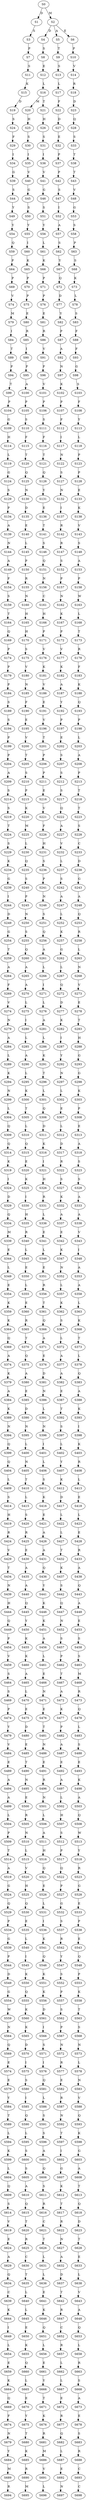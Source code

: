strict digraph  {
	S0 -> S1 [ label = D ];
	S0 -> S2 [ label = M ];
	S1 -> S3 [ label = S ];
	S2 -> S4 [ label = D ];
	S2 -> S5 [ label = A ];
	S2 -> S6 [ label = E ];
	S3 -> S7 [ label = P ];
	S4 -> S8 [ label = S ];
	S5 -> S9 [ label = T ];
	S6 -> S10 [ label = P ];
	S7 -> S11 [ label = S ];
	S8 -> S12 [ label = E ];
	S9 -> S13 [ label = S ];
	S10 -> S14 [ label = V ];
	S11 -> S15 [ label = K ];
	S12 -> S16 [ label = L ];
	S13 -> S17 [ label = L ];
	S14 -> S18 [ label = R ];
	S15 -> S19 [ label = D ];
	S16 -> S20 [ label = M ];
	S16 -> S21 [ label = T ];
	S17 -> S22 [ label = F ];
	S18 -> S23 [ label = D ];
	S19 -> S24 [ label = S ];
	S20 -> S25 [ label = H ];
	S21 -> S26 [ label = H ];
	S22 -> S27 [ label = D ];
	S23 -> S28 [ label = Q ];
	S24 -> S29 [ label = F ];
	S25 -> S30 [ label = S ];
	S26 -> S31 [ label = S ];
	S27 -> S32 [ label = E ];
	S28 -> S33 [ label = S ];
	S29 -> S34 [ label = I ];
	S30 -> S35 [ label = I ];
	S31 -> S36 [ label = I ];
	S32 -> S37 [ label = P ];
	S33 -> S38 [ label = T ];
	S34 -> S39 [ label = G ];
	S35 -> S40 [ label = V ];
	S36 -> S41 [ label = V ];
	S37 -> S42 [ label = P ];
	S38 -> S43 [ label = T ];
	S39 -> S44 [ label = S ];
	S40 -> S45 [ label = G ];
	S41 -> S46 [ label = G ];
	S42 -> S47 [ label = S ];
	S43 -> S48 [ label = V ];
	S44 -> S49 [ label = Y ];
	S45 -> S50 [ label = S ];
	S46 -> S51 [ label = S ];
	S47 -> S52 [ label = I ];
	S48 -> S53 [ label = G ];
	S49 -> S54 [ label = Y ];
	S50 -> S55 [ label = Y ];
	S51 -> S56 [ label = Y ];
	S52 -> S57 [ label = A ];
	S53 -> S58 [ label = S ];
	S54 -> S59 [ label = Q ];
	S55 -> S60 [ label = I ];
	S56 -> S61 [ label = L ];
	S57 -> S62 [ label = S ];
	S58 -> S63 [ label = P ];
	S59 -> S64 [ label = P ];
	S60 -> S65 [ label = K ];
	S61 -> S66 [ label = K ];
	S62 -> S67 [ label = Y ];
	S63 -> S68 [ label = S ];
	S64 -> S69 [ label = P ];
	S65 -> S70 [ label = P ];
	S66 -> S71 [ label = P ];
	S67 -> S72 [ label = Q ];
	S68 -> S73 [ label = K ];
	S69 -> S74 [ label = V ];
	S70 -> S75 [ label = P ];
	S71 -> S76 [ label = P ];
	S72 -> S77 [ label = D ];
	S73 -> S78 [ label = L ];
	S74 -> S79 [ label = M ];
	S75 -> S80 [ label = E ];
	S76 -> S81 [ label = E ];
	S77 -> S82 [ label = Y ];
	S78 -> S83 [ label = S ];
	S79 -> S84 [ label = I ];
	S80 -> S85 [ label = R ];
	S81 -> S86 [ label = R ];
	S82 -> S87 [ label = P ];
	S83 -> S88 [ label = F ];
	S84 -> S89 [ label = T ];
	S85 -> S90 [ label = I ];
	S86 -> S91 [ label = V ];
	S87 -> S92 [ label = A ];
	S88 -> S93 [ label = F ];
	S89 -> S94 [ label = P ];
	S90 -> S95 [ label = F ];
	S91 -> S96 [ label = F ];
	S92 -> S97 [ label = N ];
	S93 -> S98 [ label = G ];
	S94 -> S99 [ label = T ];
	S95 -> S100 [ label = A ];
	S96 -> S101 [ label = V ];
	S97 -> S102 [ label = K ];
	S98 -> S103 [ label = S ];
	S99 -> S104 [ label = P ];
	S100 -> S105 [ label = P ];
	S101 -> S106 [ label = P ];
	S102 -> S107 [ label = P ];
	S103 -> S108 [ label = F ];
	S104 -> S109 [ label = G ];
	S105 -> S110 [ label = S ];
	S106 -> S111 [ label = S ];
	S107 -> S112 [ label = F ];
	S108 -> S113 [ label = Y ];
	S109 -> S114 [ label = H ];
	S110 -> S115 [ label = F ];
	S111 -> S116 [ label = F ];
	S112 -> S117 [ label = I ];
	S113 -> S118 [ label = L ];
	S114 -> S119 [ label = L ];
	S115 -> S120 [ label = T ];
	S116 -> S121 [ label = T ];
	S117 -> S122 [ label = N ];
	S118 -> S123 [ label = P ];
	S119 -> S124 [ label = G ];
	S120 -> S125 [ label = Q ];
	S121 -> S126 [ label = Q ];
	S122 -> S127 [ label = S ];
	S123 -> S128 [ label = P ];
	S124 -> S129 [ label = S ];
	S125 -> S130 [ label = N ];
	S126 -> S131 [ label = Y ];
	S127 -> S132 [ label = N ];
	S128 -> S133 [ label = E ];
	S129 -> S134 [ label = P ];
	S130 -> S135 [ label = D ];
	S131 -> S136 [ label = E ];
	S132 -> S137 [ label = I ];
	S133 -> S138 [ label = K ];
	S134 -> S139 [ label = A ];
	S135 -> S140 [ label = E ];
	S136 -> S141 [ label = T ];
	S137 -> S142 [ label = R ];
	S138 -> S143 [ label = V ];
	S139 -> S144 [ label = N ];
	S140 -> S145 [ label = L ];
	S141 -> S146 [ label = S ];
	S142 -> S147 [ label = R ];
	S143 -> S148 [ label = S ];
	S144 -> S149 [ label = A ];
	S145 -> S150 [ label = P ];
	S146 -> S151 [ label = Q ];
	S147 -> S152 [ label = S ];
	S148 -> S153 [ label = A ];
	S149 -> S154 [ label = F ];
	S150 -> S155 [ label = R ];
	S151 -> S156 [ label = N ];
	S152 -> S157 [ label = P ];
	S153 -> S158 [ label = P ];
	S154 -> S159 [ label = S ];
	S155 -> S160 [ label = N ];
	S156 -> S161 [ label = C ];
	S157 -> S162 [ label = N ];
	S158 -> S163 [ label = W ];
	S159 -> S164 [ label = T ];
	S160 -> S165 [ label = H ];
	S161 -> S166 [ label = H ];
	S162 -> S167 [ label = K ];
	S163 -> S168 [ label = L ];
	S164 -> S169 [ label = Q ];
	S165 -> S170 [ label = H ];
	S166 -> S171 [ label = P ];
	S167 -> S172 [ label = P ];
	S168 -> S173 [ label = T ];
	S169 -> S174 [ label = P ];
	S170 -> S175 [ label = S ];
	S171 -> S176 [ label = V ];
	S172 -> S177 [ label = V ];
	S173 -> S178 [ label = R ];
	S174 -> S179 [ label = P ];
	S175 -> S180 [ label = V ];
	S176 -> S181 [ label = K ];
	S177 -> S182 [ label = K ];
	S178 -> S183 [ label = F ];
	S179 -> S184 [ label = P ];
	S180 -> S185 [ label = N ];
	S181 -> S186 [ label = V ];
	S182 -> S187 [ label = A ];
	S183 -> S188 [ label = K ];
	S184 -> S189 [ label = S ];
	S185 -> S190 [ label = F ];
	S186 -> S191 [ label = E ];
	S187 -> S192 [ label = Y ];
	S188 -> S193 [ label = Q ];
	S189 -> S194 [ label = S ];
	S190 -> S195 [ label = E ];
	S191 -> S196 [ label = V ];
	S192 -> S197 [ label = P ];
	S193 -> S198 [ label = P ];
	S194 -> S199 [ label = P ];
	S195 -> S200 [ label = V ];
	S196 -> S201 [ label = T ];
	S197 -> S202 [ label = E ];
	S198 -> S203 [ label = L ];
	S199 -> S204 [ label = P ];
	S200 -> S205 [ label = T ];
	S201 -> S206 [ label = P ];
	S202 -> S207 [ label = S ];
	S203 -> S208 [ label = A ];
	S204 -> S209 [ label = A ];
	S205 -> S210 [ label = S ];
	S206 -> S211 [ label = P ];
	S207 -> S212 [ label = S ];
	S208 -> S213 [ label = P ];
	S209 -> S214 [ label = S ];
	S210 -> S215 [ label = P ];
	S211 -> S216 [ label = E ];
	S212 -> S217 [ label = S ];
	S213 -> S218 [ label = T ];
	S214 -> S219 [ label = S ];
	S215 -> S220 [ label = K ];
	S216 -> S221 [ label = V ];
	S217 -> S222 [ label = Q ];
	S218 -> S223 [ label = T ];
	S219 -> S224 [ label = T ];
	S220 -> S225 [ label = M ];
	S221 -> S226 [ label = F ];
	S222 -> S227 [ label = A ];
	S223 -> S228 [ label = S ];
	S224 -> S229 [ label = S ];
	S225 -> S230 [ label = L ];
	S226 -> S231 [ label = H ];
	S227 -> S232 [ label = V ];
	S228 -> S233 [ label = C ];
	S229 -> S234 [ label = K ];
	S230 -> S235 [ label = Q ];
	S231 -> S236 [ label = S ];
	S232 -> S237 [ label = L ];
	S233 -> S238 [ label = D ];
	S234 -> S239 [ label = G ];
	S235 -> S240 [ label = S ];
	S236 -> S241 [ label = P ];
	S237 -> S242 [ label = S ];
	S238 -> S243 [ label = G ];
	S239 -> S244 [ label = I ];
	S240 -> S245 [ label = P ];
	S241 -> S246 [ label = N ];
	S242 -> S247 [ label = A ];
	S243 -> S248 [ label = A ];
	S244 -> S249 [ label = D ];
	S245 -> S250 [ label = N ];
	S246 -> S251 [ label = S ];
	S247 -> S252 [ label = L ];
	S248 -> S253 [ label = Q ];
	S249 -> S254 [ label = G ];
	S250 -> S255 [ label = S ];
	S251 -> S256 [ label = Q ];
	S252 -> S257 [ label = K ];
	S253 -> S258 [ label = R ];
	S254 -> S259 [ label = T ];
	S255 -> S260 [ label = Q ];
	S256 -> S261 [ label = A ];
	S257 -> S262 [ label = G ];
	S258 -> S263 [ label = L ];
	S259 -> S264 [ label = A ];
	S260 -> S265 [ label = A ];
	S261 -> S266 [ label = L ];
	S262 -> S267 [ label = L ];
	S263 -> S268 [ label = N ];
	S264 -> S269 [ label = F ];
	S265 -> S270 [ label = A ];
	S266 -> S271 [ label = I ];
	S267 -> S272 [ label = Q ];
	S268 -> S273 [ label = V ];
	S269 -> S274 [ label = V ];
	S270 -> S275 [ label = L ];
	S271 -> S276 [ label = L ];
	S272 -> S277 [ label = D ];
	S273 -> S278 [ label = E ];
	S274 -> S279 [ label = N ];
	S275 -> S280 [ label = I ];
	S276 -> S281 [ label = A ];
	S277 -> S282 [ label = K ];
	S278 -> S283 [ label = T ];
	S279 -> S284 [ label = A ];
	S280 -> S285 [ label = L ];
	S281 -> S286 [ label = L ];
	S282 -> S287 [ label = I ];
	S283 -> S288 [ label = H ];
	S284 -> S289 [ label = L ];
	S285 -> S290 [ label = A ];
	S286 -> S291 [ label = K ];
	S287 -> S292 [ label = Y ];
	S288 -> S293 [ label = G ];
	S289 -> S294 [ label = K ];
	S290 -> S295 [ label = L ];
	S291 -> S296 [ label = T ];
	S292 -> S297 [ label = N ];
	S293 -> S298 [ label = G ];
	S294 -> S299 [ label = N ];
	S295 -> S300 [ label = K ];
	S296 -> S301 [ label = L ];
	S297 -> S302 [ label = L ];
	S298 -> S303 [ label = K ];
	S299 -> S304 [ label = L ];
	S300 -> S305 [ label = T ];
	S301 -> S306 [ label = Q ];
	S302 -> S307 [ label = E ];
	S303 -> S308 [ label = P ];
	S304 -> S309 [ label = Q ];
	S305 -> S310 [ label = L ];
	S306 -> S311 [ label = D ];
	S307 -> S312 [ label = L ];
	S308 -> S313 [ label = E ];
	S309 -> S314 [ label = Q ];
	S310 -> S315 [ label = Q ];
	S311 -> S316 [ label = K ];
	S312 -> S317 [ label = D ];
	S313 -> S318 [ label = A ];
	S314 -> S319 [ label = K ];
	S315 -> S320 [ label = E ];
	S316 -> S321 [ label = I ];
	S317 -> S322 [ label = R ];
	S318 -> S323 [ label = S ];
	S319 -> S324 [ label = I ];
	S320 -> S325 [ label = K ];
	S321 -> S326 [ label = H ];
	S322 -> S327 [ label = S ];
	S323 -> S328 [ label = S ];
	S324 -> S329 [ label = D ];
	S325 -> S330 [ label = I ];
	S326 -> S331 [ label = R ];
	S327 -> S332 [ label = K ];
	S328 -> S333 [ label = A ];
	S329 -> S334 [ label = Q ];
	S330 -> S335 [ label = H ];
	S331 -> S336 [ label = L ];
	S332 -> S337 [ label = A ];
	S333 -> S338 [ label = A ];
	S334 -> S339 [ label = M ];
	S335 -> S340 [ label = R ];
	S336 -> S341 [ label = E ];
	S337 -> S342 [ label = E ];
	S338 -> S343 [ label = V ];
	S339 -> S344 [ label = E ];
	S340 -> S345 [ label = L ];
	S341 -> S346 [ label = L ];
	S342 -> S347 [ label = K ];
	S343 -> S348 [ label = I ];
	S344 -> S349 [ label = L ];
	S345 -> S350 [ label = E ];
	S346 -> S351 [ label = E ];
	S347 -> S352 [ label = N ];
	S348 -> S353 [ label = A ];
	S349 -> S354 [ label = E ];
	S350 -> S355 [ label = L ];
	S351 -> S356 [ label = R ];
	S352 -> S357 [ label = L ];
	S353 -> S358 [ label = A ];
	S354 -> S359 [ label = K ];
	S355 -> S360 [ label = E ];
	S356 -> S361 [ label = T ];
	S357 -> S362 [ label = K ];
	S358 -> S363 [ label = L ];
	S359 -> S364 [ label = K ];
	S360 -> S365 [ label = R ];
	S361 -> S366 [ label = Q ];
	S362 -> S367 [ label = S ];
	S363 -> S368 [ label = K ];
	S364 -> S369 [ label = Q ];
	S365 -> S370 [ label = T ];
	S366 -> S371 [ label = A ];
	S367 -> S372 [ label = L ];
	S368 -> S373 [ label = T ];
	S369 -> S374 [ label = A ];
	S370 -> S375 [ label = Q ];
	S371 -> S376 [ label = E ];
	S372 -> S377 [ label = A ];
	S373 -> S378 [ label = L ];
	S374 -> S379 [ label = K ];
	S375 -> S380 [ label = A ];
	S376 -> S381 [ label = D ];
	S377 -> S382 [ label = A ];
	S378 -> S383 [ label = Q ];
	S379 -> S384 [ label = A ];
	S380 -> S385 [ label = E ];
	S381 -> S386 [ label = N ];
	S382 -> S387 [ label = E ];
	S383 -> S388 [ label = A ];
	S384 -> S389 [ label = K ];
	S385 -> S390 [ label = D ];
	S386 -> S391 [ label = L ];
	S387 -> S392 [ label = T ];
	S388 -> S393 [ label = K ];
	S389 -> S394 [ label = N ];
	S390 -> S395 [ label = N ];
	S391 -> S396 [ label = N ];
	S392 -> S397 [ label = S ];
	S393 -> S398 [ label = I ];
	S394 -> S399 [ label = Q ];
	S395 -> S400 [ label = L ];
	S396 -> S401 [ label = I ];
	S397 -> S402 [ label = L ];
	S398 -> S403 [ label = K ];
	S399 -> S404 [ label = Q ];
	S400 -> S405 [ label = N ];
	S401 -> S406 [ label = L ];
	S402 -> S407 [ label = Y ];
	S403 -> S408 [ label = R ];
	S404 -> S409 [ label = L ];
	S405 -> S410 [ label = T ];
	S406 -> S411 [ label = S ];
	S407 -> S412 [ label = K ];
	S408 -> S413 [ label = L ];
	S409 -> S414 [ label = S ];
	S410 -> S415 [ label = L ];
	S411 -> S416 [ label = K ];
	S412 -> S417 [ label = D ];
	S413 -> S418 [ label = E ];
	S414 -> S419 [ label = H ];
	S415 -> S420 [ label = S ];
	S416 -> S421 [ label = E ];
	S417 -> S422 [ label = L ];
	S418 -> S423 [ label = L ];
	S419 -> S424 [ label = R ];
	S420 -> S425 [ label = R ];
	S421 -> S426 [ label = A ];
	S422 -> S427 [ label = L ];
	S423 -> S428 [ label = E ];
	S424 -> S429 [ label = V ];
	S425 -> S430 [ label = E ];
	S426 -> S431 [ label = A ];
	S427 -> S432 [ label = T ];
	S428 -> S433 [ label = R ];
	S429 -> S434 [ label = T ];
	S430 -> S435 [ label = A ];
	S431 -> S436 [ label = Q ];
	S432 -> S437 [ label = K ];
	S433 -> S438 [ label = A ];
	S434 -> S439 [ label = N ];
	S435 -> S440 [ label = A ];
	S436 -> S441 [ label = Y ];
	S437 -> S442 [ label = S ];
	S438 -> S443 [ label = Q ];
	S439 -> S444 [ label = H ];
	S440 -> S445 [ label = Q ];
	S441 -> S446 [ label = K ];
	S442 -> S447 [ label = Q ];
	S443 -> S448 [ label = A ];
	S444 -> S449 [ label = Q ];
	S445 -> S450 [ label = Y ];
	S446 -> S451 [ label = K ];
	S447 -> S452 [ label = N ];
	S448 -> S453 [ label = E ];
	S449 -> S454 [ label = P ];
	S450 -> S455 [ label = K ];
	S451 -> S456 [ label = A ];
	S452 -> S457 [ label = S ];
	S453 -> S458 [ label = S ];
	S454 -> S459 [ label = V ];
	S455 -> S460 [ label = K ];
	S456 -> S461 [ label = L ];
	S457 -> S462 [ label = P ];
	S458 -> S463 [ label = S ];
	S459 -> S464 [ label = S ];
	S460 -> S465 [ label = A ];
	S461 -> S466 [ label = E ];
	S462 -> S467 [ label = T ];
	S463 -> S468 [ label = M ];
	S464 -> S469 [ label = S ];
	S465 -> S470 [ label = L ];
	S466 -> S471 [ label = N ];
	S467 -> S472 [ label = A ];
	S468 -> S473 [ label = R ];
	S469 -> S474 [ label = P ];
	S470 -> S475 [ label = E ];
	S471 -> S476 [ label = E ];
	S472 -> S477 [ label = K ];
	S473 -> S478 [ label = Q ];
	S474 -> S479 [ label = Y ];
	S475 -> S480 [ label = D ];
	S476 -> S481 [ label = T ];
	S477 -> S482 [ label = P ];
	S478 -> S483 [ label = L ];
	S479 -> S484 [ label = V ];
	S480 -> S485 [ label = E ];
	S481 -> S486 [ label = N ];
	S482 -> S487 [ label = A ];
	S483 -> S488 [ label = S ];
	S484 -> S489 [ label = E ];
	S485 -> S490 [ label = T ];
	S486 -> S491 [ label = E ];
	S487 -> S492 [ label = E ];
	S488 -> S493 [ label = E ];
	S489 -> S494 [ label = A ];
	S490 -> S495 [ label = N ];
	S491 -> S496 [ label = R ];
	S492 -> S497 [ label = A ];
	S493 -> S498 [ label = K ];
	S494 -> S499 [ label = A ];
	S495 -> S500 [ label = E ];
	S496 -> S501 [ label = N ];
	S497 -> S502 [ label = L ];
	S498 -> S503 [ label = A ];
	S499 -> S504 [ label = L ];
	S500 -> S505 [ label = R ];
	S501 -> S506 [ label = L ];
	S502 -> S507 [ label = H ];
	S503 -> S508 [ label = Q ];
	S504 -> S509 [ label = P ];
	S505 -> S510 [ label = N ];
	S506 -> S511 [ label = A ];
	S507 -> S512 [ label = S ];
	S508 -> S513 [ label = W ];
	S509 -> S514 [ label = T ];
	S510 -> S515 [ label = L ];
	S511 -> S516 [ label = H ];
	S512 -> S517 [ label = P ];
	S513 -> S518 [ label = Y ];
	S514 -> S519 [ label = A ];
	S515 -> S520 [ label = V ];
	S516 -> S521 [ label = Q ];
	S517 -> S522 [ label = Q ];
	S518 -> S523 [ label = R ];
	S519 -> S524 [ label = G ];
	S520 -> S525 [ label = H ];
	S521 -> S526 [ label = E ];
	S522 -> S527 [ label = P ];
	S523 -> S528 [ label = G ];
	S524 -> S529 [ label = Q ];
	S525 -> S530 [ label = Q ];
	S526 -> S531 [ label = L ];
	S527 -> S532 [ label = G ];
	S528 -> S533 [ label = E ];
	S529 -> S534 [ label = P ];
	S530 -> S535 [ label = E ];
	S531 -> S536 [ label = I ];
	S532 -> S537 [ label = S ];
	S533 -> S538 [ label = P ];
	S534 -> S539 [ label = G ];
	S535 -> S540 [ label = L ];
	S536 -> S541 [ label = K ];
	S537 -> S542 [ label = R ];
	S538 -> S543 [ label = E ];
	S539 -> S544 [ label = P ];
	S540 -> S545 [ label = I ];
	S541 -> S546 [ label = Q ];
	S542 -> S547 [ label = Y ];
	S543 -> S548 [ label = Q ];
	S544 -> S549 [ label = D ];
	S545 -> S550 [ label = K ];
	S546 -> S551 [ label = K ];
	S547 -> S552 [ label = S ];
	S548 -> S553 [ label = P ];
	S549 -> S554 [ label = G ];
	S550 -> S555 [ label = Q ];
	S551 -> S556 [ label = K ];
	S552 -> S557 [ label = P ];
	S553 -> S558 [ label = K ];
	S554 -> S559 [ label = W ];
	S555 -> S560 [ label = K ];
	S556 -> S561 [ label = D ];
	S557 -> S562 [ label = S ];
	S558 -> S563 [ label = T ];
	S559 -> S564 [ label = N ];
	S560 -> S565 [ label = K ];
	S561 -> S566 [ label = I ];
	S562 -> S567 [ label = P ];
	S563 -> S568 [ label = S ];
	S564 -> S569 [ label = Q ];
	S565 -> S570 [ label = D ];
	S566 -> S571 [ label = S ];
	S567 -> S572 [ label = N ];
	S568 -> S573 [ label = N ];
	S569 -> S574 [ label = E ];
	S570 -> S575 [ label = I ];
	S571 -> S576 [ label = I ];
	S572 -> S577 [ label = R ];
	S573 -> S578 [ label = L ];
	S574 -> S579 [ label = E ];
	S575 -> S580 [ label = S ];
	S576 -> S581 [ label = Q ];
	S577 -> S582 [ label = E ];
	S578 -> S583 [ label = N ];
	S579 -> S584 [ label = Y ];
	S580 -> S585 [ label = I ];
	S581 -> S586 [ label = L ];
	S582 -> S587 [ label = R ];
	S583 -> S588 [ label = V ];
	S584 -> S589 [ label = T ];
	S585 -> S590 [ label = Q ];
	S586 -> S591 [ label = S ];
	S587 -> S592 [ label = N ];
	S588 -> S593 [ label = Q ];
	S589 -> S594 [ label = L ];
	S590 -> S595 [ label = L ];
	S591 -> S596 [ label = S ];
	S592 -> S597 [ label = T ];
	S593 -> S598 [ label = K ];
	S594 -> S599 [ label = K ];
	S595 -> S600 [ label = S ];
	S596 -> S601 [ label = A ];
	S597 -> S602 [ label = I ];
	S598 -> S603 [ label = G ];
	S599 -> S604 [ label = L ];
	S600 -> S605 [ label = S ];
	S601 -> S606 [ label = Q ];
	S602 -> S607 [ label = G ];
	S603 -> S608 [ label = A ];
	S604 -> S609 [ label = Q ];
	S605 -> S610 [ label = A ];
	S606 -> S611 [ label = S ];
	S607 -> S612 [ label = K ];
	S608 -> S613 [ label = T ];
	S609 -> S614 [ label = S ];
	S610 -> S615 [ label = Q ];
	S611 -> S616 [ label = R ];
	S612 -> S617 [ label = T ];
	S613 -> S618 [ label = Q ];
	S614 -> S619 [ label = V ];
	S615 -> S620 [ label = T ];
	S616 -> S621 [ label = C ];
	S617 -> S622 [ label = R ];
	S618 -> S623 [ label = D ];
	S619 -> S624 [ label = E ];
	S620 -> S625 [ label = R ];
	S621 -> S626 [ label = T ];
	S622 -> S627 [ label = N ];
	S623 -> S628 [ label = T ];
	S624 -> S629 [ label = A ];
	S625 -> S630 [ label = C ];
	S626 -> S631 [ label = L ];
	S627 -> S632 [ label = A ];
	S628 -> S633 [ label = E ];
	S629 -> S634 [ label = Q ];
	S630 -> S635 [ label = T ];
	S631 -> S636 [ label = L ];
	S632 -> S637 [ label = D ];
	S633 -> S638 [ label = L ];
	S634 -> S639 [ label = C ];
	S635 -> S640 [ label = L ];
	S636 -> S641 [ label = E ];
	S637 -> S642 [ label = T ];
	S638 -> S643 [ label = V ];
	S639 -> S644 [ label = K ];
	S640 -> S645 [ label = L ];
	S641 -> S646 [ label = K ];
	S642 -> S647 [ label = R ];
	S643 -> S648 [ label = A ];
	S644 -> S649 [ label = I ];
	S645 -> S650 [ label = E ];
	S646 -> S651 [ label = Q ];
	S647 -> S652 [ label = C ];
	S648 -> S653 [ label = Q ];
	S649 -> S654 [ label = L ];
	S650 -> S655 [ label = K ];
	S651 -> S656 [ label = L ];
	S652 -> S657 [ label = R ];
	S653 -> S658 [ label = L ];
	S654 -> S659 [ label = E ];
	S655 -> S660 [ label = Q ];
	S656 -> S661 [ label = E ];
	S657 -> S662 [ label = L ];
	S658 -> S663 [ label = R ];
	S659 -> S664 [ label = K ];
	S660 -> S665 [ label = L ];
	S661 -> S666 [ label = Y ];
	S662 -> S667 [ label = L ];
	S663 -> S668 [ label = S ];
	S664 -> S669 [ label = Q ];
	S665 -> S670 [ label = E ];
	S666 -> S671 [ label = T ];
	S667 -> S672 [ label = E ];
	S668 -> S673 [ label = A ];
	S669 -> S674 [ label = F ];
	S670 -> S675 [ label = Y ];
	S671 -> S676 [ label = K ];
	S672 -> S677 [ label = R ];
	S673 -> S678 [ label = E ];
	S674 -> S679 [ label = N ];
	S675 -> S680 [ label = T ];
	S676 -> S681 [ label = R ];
	S677 -> S682 [ label = Q ];
	S678 -> S683 [ label = S ];
	S679 -> S684 [ label = Y ];
	S680 -> S685 [ label = K ];
	S681 -> S686 [ label = M ];
	S682 -> S687 [ label = L ];
	S683 -> S688 [ label = R ];
	S684 -> S689 [ label = M ];
	S685 -> S690 [ label = R ];
	S686 -> S691 [ label = V ];
	S687 -> S692 [ label = E ];
	S688 -> S693 [ label = C ];
	S689 -> S694 [ label = R ];
	S690 -> S695 [ label = M ];
	S691 -> S696 [ label = L ];
	S692 -> S697 [ label = N ];
	S693 -> S698 [ label = C ];
}
